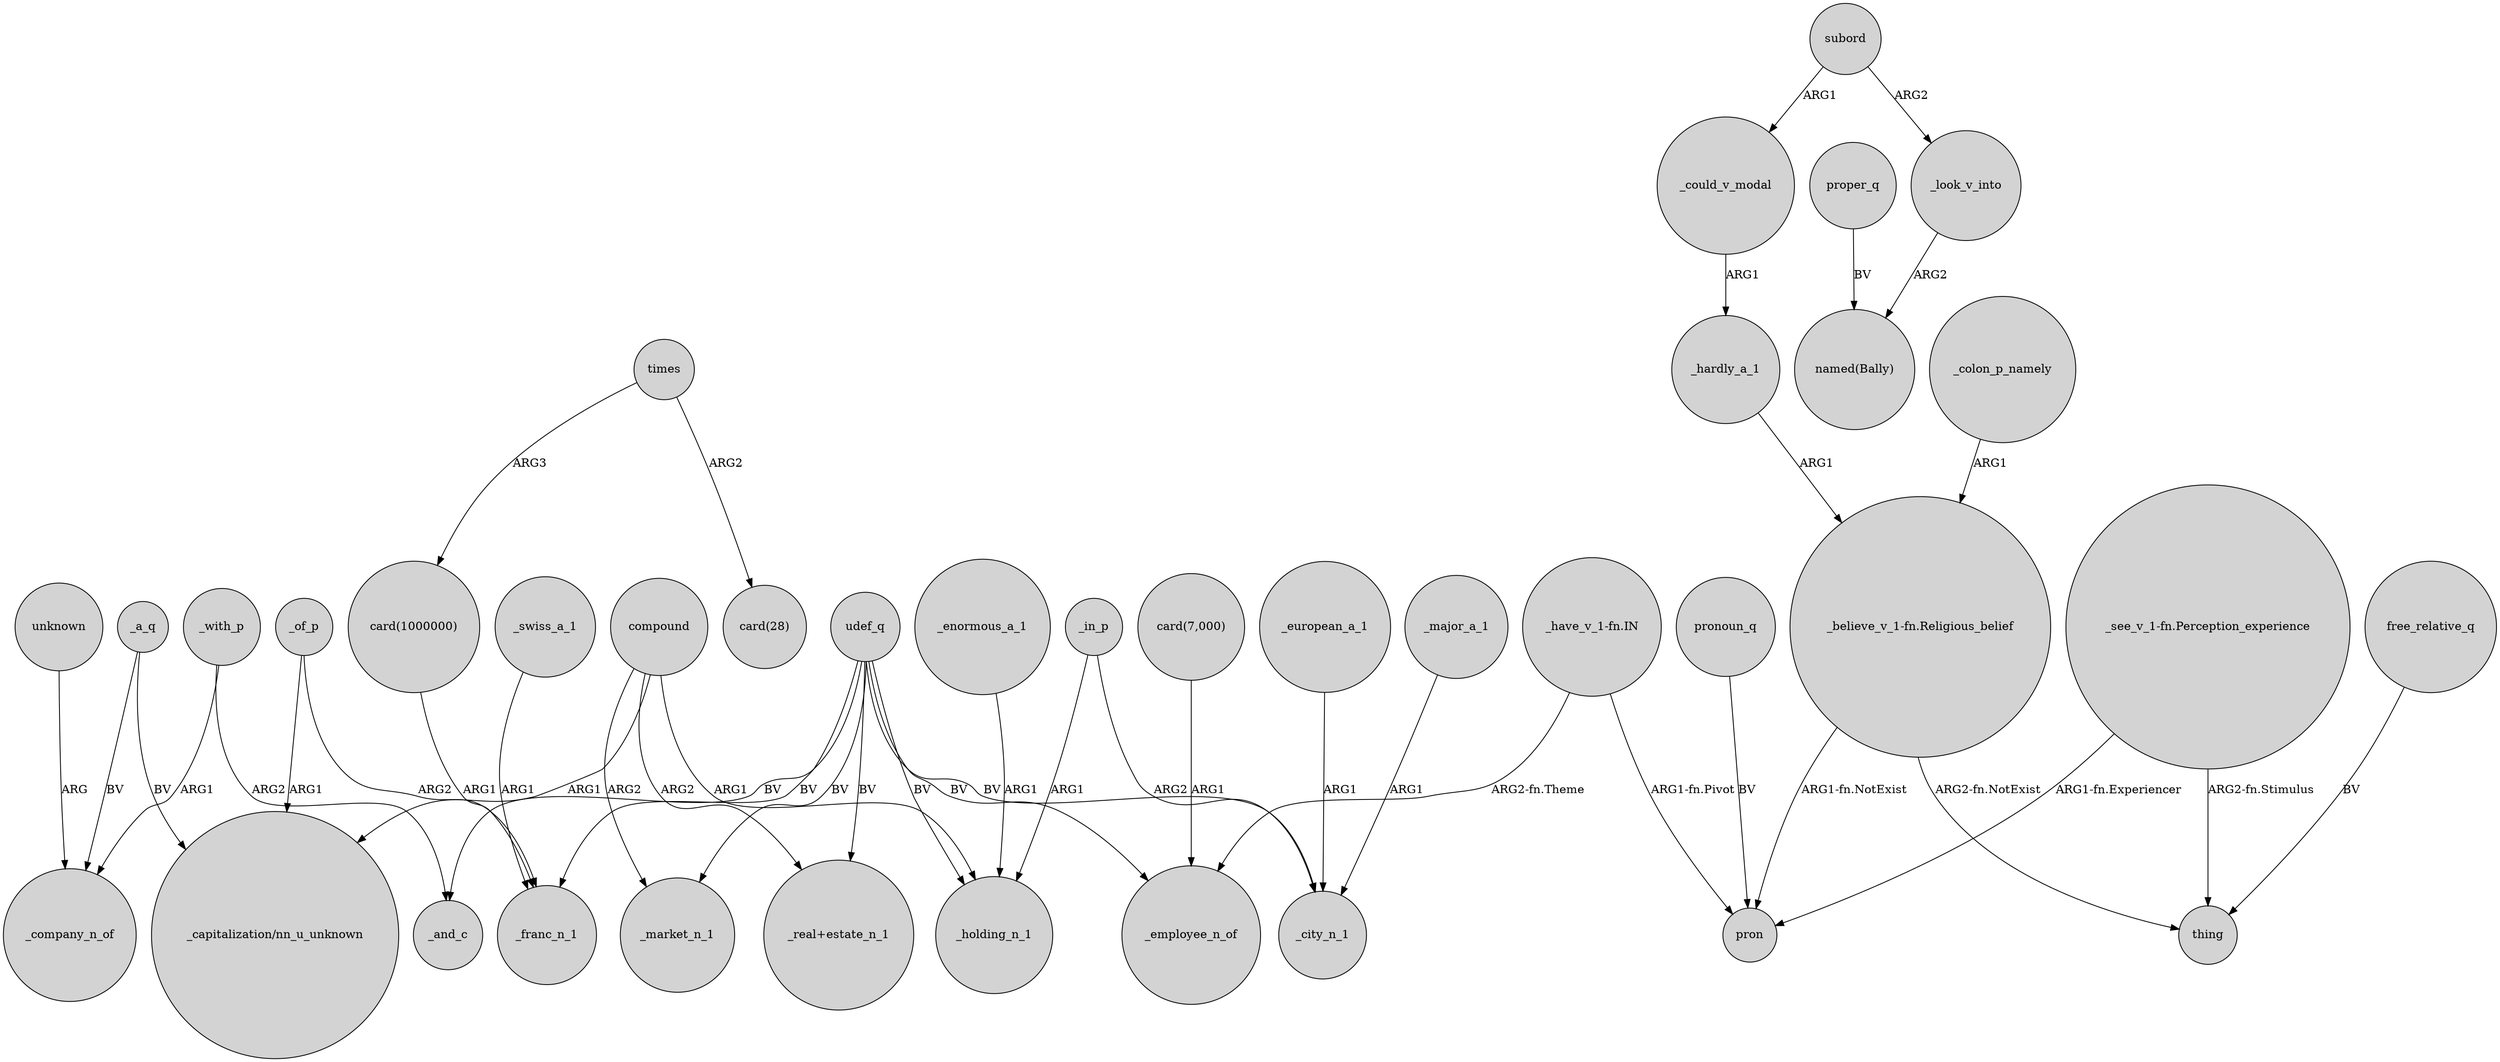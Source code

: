 digraph {
	node [shape=circle style=filled]
	compound -> _market_n_1 [label=ARG2]
	_with_p -> _and_c [label=ARG2]
	"_believe_v_1-fn.Religious_belief" -> thing [label="ARG2-fn.NotExist"]
	proper_q -> "named(Bally)" [label=BV]
	"_see_v_1-fn.Perception_experience" -> pron [label="ARG1-fn.Experiencer"]
	_of_p -> "_capitalization/nn_u_unknown" [label=ARG1]
	udef_q -> _employee_n_of [label=BV]
	_swiss_a_1 -> _franc_n_1 [label=ARG1]
	_in_p -> _holding_n_1 [label=ARG1]
	_with_p -> _company_n_of [label=ARG1]
	_could_v_modal -> _hardly_a_1 [label=ARG1]
	"_believe_v_1-fn.Religious_belief" -> pron [label="ARG1-fn.NotExist"]
	_look_v_into -> "named(Bally)" [label=ARG2]
	_hardly_a_1 -> "_believe_v_1-fn.Religious_belief" [label=ARG1]
	subord -> _could_v_modal [label=ARG1]
	unknown -> _company_n_of [label=ARG]
	_european_a_1 -> _city_n_1 [label=ARG1]
	udef_q -> _market_n_1 [label=BV]
	"_have_v_1-fn.IN" -> pron [label="ARG1-fn.Pivot"]
	compound -> _holding_n_1 [label=ARG1]
	compound -> "_real+estate_n_1" [label=ARG2]
	_of_p -> _franc_n_1 [label=ARG2]
	udef_q -> _city_n_1 [label=BV]
	_in_p -> _city_n_1 [label=ARG2]
	pronoun_q -> pron [label=BV]
	times -> "card(28)" [label=ARG2]
	times -> "card(1000000)" [label=ARG3]
	"card(7,000)" -> _employee_n_of [label=ARG1]
	free_relative_q -> thing [label=BV]
	udef_q -> "_real+estate_n_1" [label=BV]
	_a_q -> "_capitalization/nn_u_unknown" [label=BV]
	_a_q -> _company_n_of [label=BV]
	_enormous_a_1 -> _holding_n_1 [label=ARG1]
	"_have_v_1-fn.IN" -> _employee_n_of [label="ARG2-fn.Theme"]
	_major_a_1 -> _city_n_1 [label=ARG1]
	"card(1000000)" -> _franc_n_1 [label=ARG1]
	subord -> _look_v_into [label=ARG2]
	udef_q -> _holding_n_1 [label=BV]
	udef_q -> _franc_n_1 [label=BV]
	udef_q -> _and_c [label=BV]
	compound -> "_capitalization/nn_u_unknown" [label=ARG1]
	_colon_p_namely -> "_believe_v_1-fn.Religious_belief" [label=ARG1]
	"_see_v_1-fn.Perception_experience" -> thing [label="ARG2-fn.Stimulus"]
}

